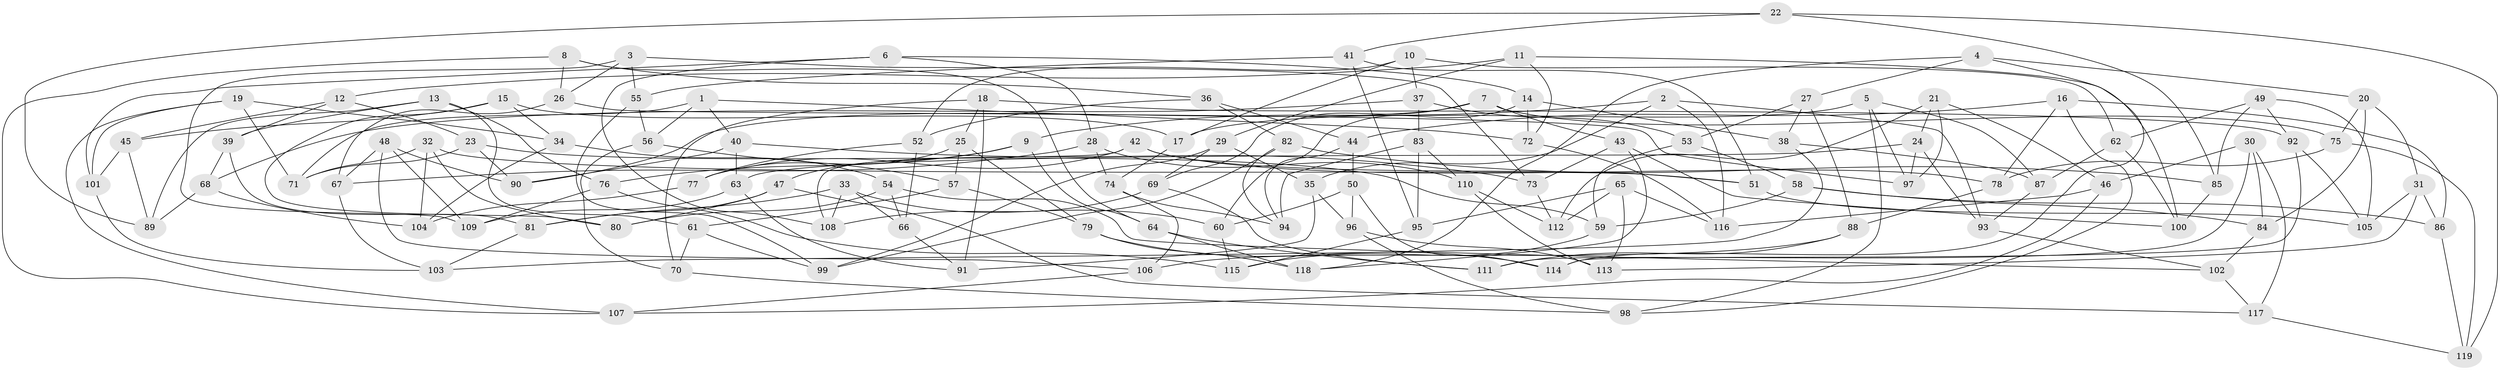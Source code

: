 // Generated by graph-tools (version 1.1) at 2025/50/03/09/25 03:50:56]
// undirected, 119 vertices, 238 edges
graph export_dot {
graph [start="1"]
  node [color=gray90,style=filled];
  1;
  2;
  3;
  4;
  5;
  6;
  7;
  8;
  9;
  10;
  11;
  12;
  13;
  14;
  15;
  16;
  17;
  18;
  19;
  20;
  21;
  22;
  23;
  24;
  25;
  26;
  27;
  28;
  29;
  30;
  31;
  32;
  33;
  34;
  35;
  36;
  37;
  38;
  39;
  40;
  41;
  42;
  43;
  44;
  45;
  46;
  47;
  48;
  49;
  50;
  51;
  52;
  53;
  54;
  55;
  56;
  57;
  58;
  59;
  60;
  61;
  62;
  63;
  64;
  65;
  66;
  67;
  68;
  69;
  70;
  71;
  72;
  73;
  74;
  75;
  76;
  77;
  78;
  79;
  80;
  81;
  82;
  83;
  84;
  85;
  86;
  87;
  88;
  89;
  90;
  91;
  92;
  93;
  94;
  95;
  96;
  97;
  98;
  99;
  100;
  101;
  102;
  103;
  104;
  105;
  106;
  107;
  108;
  109;
  110;
  111;
  112;
  113;
  114;
  115;
  116;
  117;
  118;
  119;
  1 -- 56;
  1 -- 72;
  1 -- 40;
  1 -- 71;
  2 -- 9;
  2 -- 116;
  2 -- 35;
  2 -- 93;
  3 -- 109;
  3 -- 55;
  3 -- 73;
  3 -- 26;
  4 -- 118;
  4 -- 20;
  4 -- 114;
  4 -- 27;
  5 -- 97;
  5 -- 98;
  5 -- 17;
  5 -- 87;
  6 -- 101;
  6 -- 108;
  6 -- 28;
  6 -- 14;
  7 -- 75;
  7 -- 43;
  7 -- 69;
  7 -- 90;
  8 -- 107;
  8 -- 64;
  8 -- 26;
  8 -- 36;
  9 -- 47;
  9 -- 76;
  9 -- 64;
  10 -- 52;
  10 -- 17;
  10 -- 37;
  10 -- 62;
  11 -- 72;
  11 -- 12;
  11 -- 29;
  11 -- 100;
  12 -- 23;
  12 -- 39;
  12 -- 45;
  13 -- 61;
  13 -- 76;
  13 -- 89;
  13 -- 39;
  14 -- 72;
  14 -- 60;
  14 -- 38;
  15 -- 17;
  15 -- 45;
  15 -- 80;
  15 -- 34;
  16 -- 44;
  16 -- 98;
  16 -- 86;
  16 -- 78;
  17 -- 74;
  18 -- 91;
  18 -- 92;
  18 -- 25;
  18 -- 70;
  19 -- 107;
  19 -- 71;
  19 -- 101;
  19 -- 34;
  20 -- 75;
  20 -- 84;
  20 -- 31;
  21 -- 112;
  21 -- 46;
  21 -- 97;
  21 -- 24;
  22 -- 89;
  22 -- 119;
  22 -- 41;
  22 -- 85;
  23 -- 71;
  23 -- 59;
  23 -- 90;
  24 -- 63;
  24 -- 93;
  24 -- 97;
  25 -- 77;
  25 -- 57;
  25 -- 79;
  26 -- 97;
  26 -- 67;
  27 -- 88;
  27 -- 38;
  27 -- 53;
  28 -- 74;
  28 -- 67;
  28 -- 110;
  29 -- 35;
  29 -- 99;
  29 -- 69;
  30 -- 111;
  30 -- 117;
  30 -- 84;
  30 -- 46;
  31 -- 105;
  31 -- 86;
  31 -- 113;
  32 -- 104;
  32 -- 71;
  32 -- 51;
  32 -- 80;
  33 -- 60;
  33 -- 66;
  33 -- 108;
  33 -- 81;
  34 -- 54;
  34 -- 104;
  35 -- 96;
  35 -- 91;
  36 -- 52;
  36 -- 82;
  36 -- 44;
  37 -- 68;
  37 -- 53;
  37 -- 83;
  38 -- 103;
  38 -- 87;
  39 -- 68;
  39 -- 81;
  40 -- 63;
  40 -- 90;
  40 -- 73;
  41 -- 55;
  41 -- 95;
  41 -- 51;
  42 -- 77;
  42 -- 78;
  42 -- 51;
  42 -- 108;
  43 -- 118;
  43 -- 100;
  43 -- 73;
  44 -- 94;
  44 -- 50;
  45 -- 101;
  45 -- 89;
  46 -- 116;
  46 -- 107;
  47 -- 80;
  47 -- 117;
  47 -- 81;
  48 -- 67;
  48 -- 90;
  48 -- 106;
  48 -- 109;
  49 -- 85;
  49 -- 62;
  49 -- 105;
  49 -- 92;
  50 -- 114;
  50 -- 96;
  50 -- 60;
  51 -- 105;
  52 -- 66;
  52 -- 77;
  53 -- 59;
  53 -- 58;
  54 -- 66;
  54 -- 102;
  54 -- 80;
  55 -- 99;
  55 -- 56;
  56 -- 57;
  56 -- 70;
  57 -- 79;
  57 -- 61;
  58 -- 86;
  58 -- 84;
  58 -- 59;
  59 -- 115;
  60 -- 115;
  61 -- 70;
  61 -- 99;
  62 -- 87;
  62 -- 100;
  63 -- 91;
  63 -- 109;
  64 -- 111;
  64 -- 118;
  65 -- 95;
  65 -- 113;
  65 -- 112;
  65 -- 116;
  66 -- 91;
  67 -- 103;
  68 -- 104;
  68 -- 89;
  69 -- 108;
  69 -- 111;
  70 -- 98;
  72 -- 116;
  73 -- 112;
  74 -- 106;
  74 -- 94;
  75 -- 119;
  75 -- 78;
  76 -- 109;
  76 -- 115;
  77 -- 104;
  78 -- 88;
  79 -- 114;
  79 -- 118;
  81 -- 103;
  82 -- 99;
  82 -- 94;
  82 -- 85;
  83 -- 95;
  83 -- 110;
  83 -- 94;
  84 -- 102;
  85 -- 100;
  86 -- 119;
  87 -- 93;
  88 -- 106;
  88 -- 111;
  92 -- 114;
  92 -- 105;
  93 -- 102;
  95 -- 115;
  96 -- 98;
  96 -- 113;
  101 -- 103;
  102 -- 117;
  106 -- 107;
  110 -- 113;
  110 -- 112;
  117 -- 119;
}
